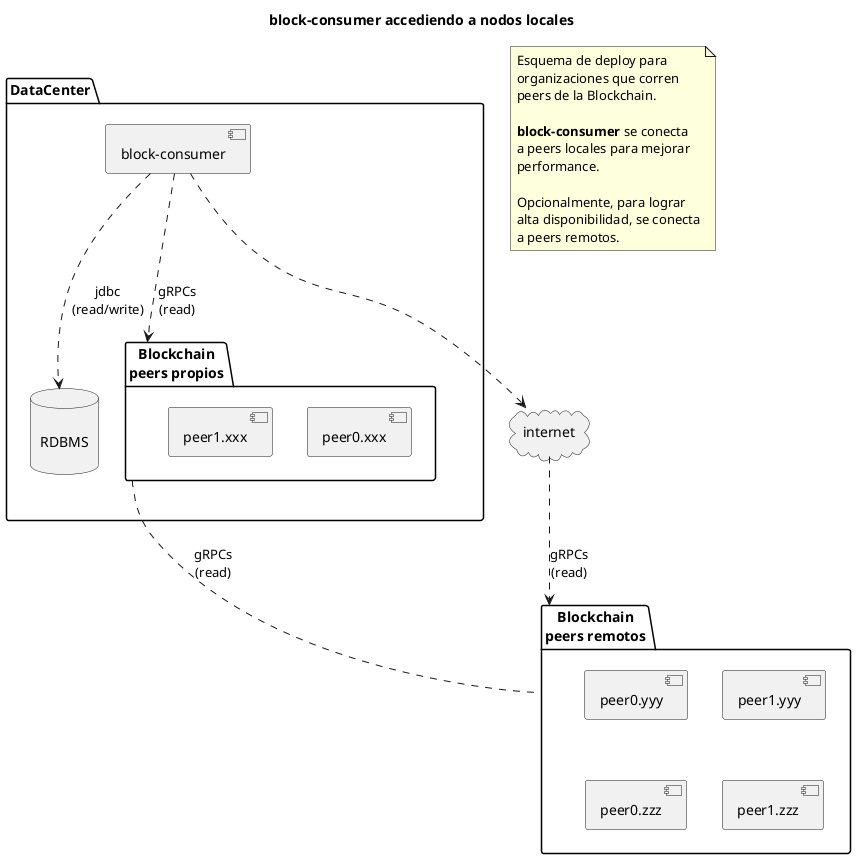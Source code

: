 @startuml deploy-accediendo-a-nodos-locales

title **block-consumer** accediendo a nodos locales

note as N1
Esquema de deploy para
organizaciones que corren
peers de la Blockchain.

**block-consumer** se conecta
a peers locales para mejorar
performance.

Opcionalmente, para lograr
alta disponibilidad, se conecta
a peers remotos.
end note

package "Blockchain\npeers remotos" as remotos {
    [peer0.yyy]
    [peer1.yyy]
    [peer0.zzz]
    [peer1.zzz]
}

package DataCenter {
    component [block-consumer] as BlockConsumer
    database "\nRDBMS\n" as db
    package "Blockchain\npeers propios" as locales {
    [peer0.xxx]
    [peer1.xxx]
}
}

cloud internet

BlockConsumer ..> locales : gRPCs\n(read)
BlockConsumer ..> internet
BlockConsumer ..> db : jdbc\n(read/write)
internet ..> remotos : gRPCs\n(read)
locales .. remotos : gRPCs\n(read)

DataCenter -[hidden]left- remotos

@enduml
